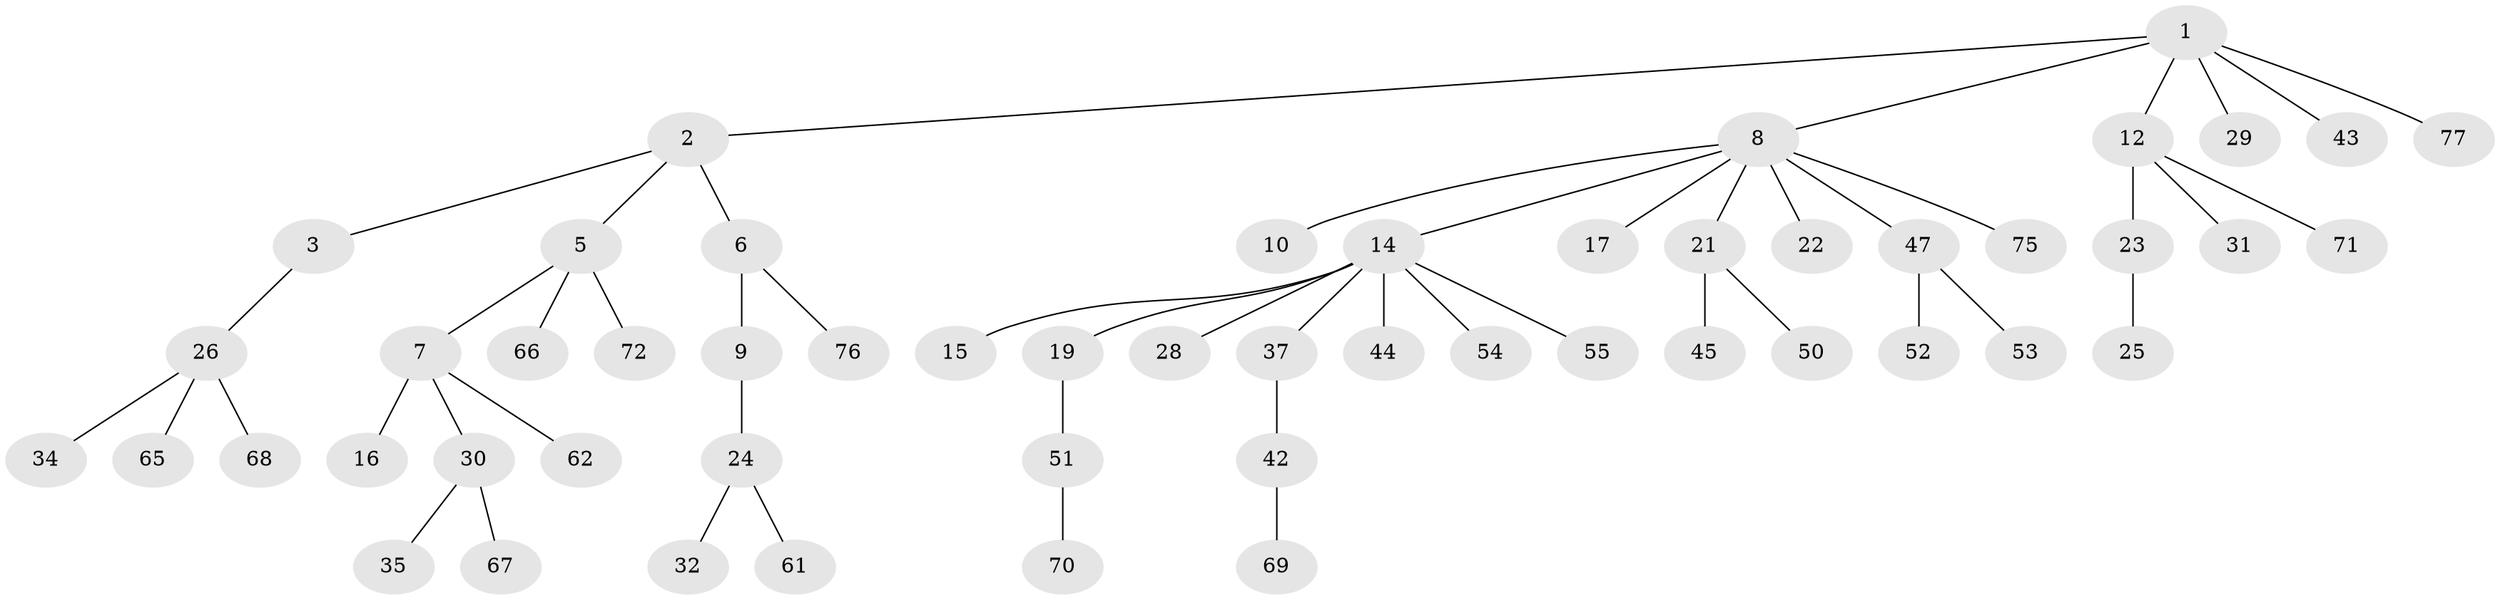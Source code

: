 // original degree distribution, {5: 0.03896103896103896, 2: 0.22077922077922077, 3: 0.07792207792207792, 4: 0.1038961038961039, 6: 0.025974025974025976, 1: 0.5324675324675324}
// Generated by graph-tools (version 1.1) at 2025/11/02/27/25 16:11:28]
// undirected, 53 vertices, 52 edges
graph export_dot {
graph [start="1"]
  node [color=gray90,style=filled];
  1 [super="+4"];
  2 [super="+49"];
  3;
  5 [super="+39"];
  6 [super="+36"];
  7 [super="+11"];
  8 [super="+13"];
  9;
  10;
  12 [super="+20"];
  14 [super="+27"];
  15 [super="+18"];
  16 [super="+40"];
  17 [super="+57"];
  19;
  21 [super="+33"];
  22;
  23 [super="+38"];
  24 [super="+56"];
  25;
  26 [super="+41"];
  28;
  29 [super="+73"];
  30 [super="+60"];
  31 [super="+64"];
  32;
  34;
  35 [super="+48"];
  37 [super="+46"];
  42;
  43;
  44 [super="+63"];
  45;
  47 [super="+74"];
  50;
  51 [super="+58"];
  52;
  53 [super="+59"];
  54;
  55;
  61;
  62;
  65;
  66;
  67;
  68;
  69;
  70;
  71;
  72;
  75;
  76;
  77;
  1 -- 2;
  1 -- 29;
  1 -- 43;
  1 -- 77;
  1 -- 8;
  1 -- 12;
  2 -- 3;
  2 -- 5;
  2 -- 6;
  3 -- 26;
  5 -- 7;
  5 -- 72;
  5 -- 66;
  6 -- 9;
  6 -- 76;
  7 -- 16;
  7 -- 30;
  7 -- 62;
  8 -- 10;
  8 -- 14;
  8 -- 21;
  8 -- 75;
  8 -- 17;
  8 -- 22;
  8 -- 47;
  9 -- 24;
  12 -- 23;
  12 -- 71;
  12 -- 31;
  14 -- 15;
  14 -- 19;
  14 -- 28;
  14 -- 54;
  14 -- 44;
  14 -- 37;
  14 -- 55;
  19 -- 51;
  21 -- 50;
  21 -- 45;
  23 -- 25;
  24 -- 32;
  24 -- 61;
  26 -- 34;
  26 -- 65;
  26 -- 68;
  30 -- 35;
  30 -- 67;
  37 -- 42;
  42 -- 69;
  47 -- 52;
  47 -- 53;
  51 -- 70;
}
